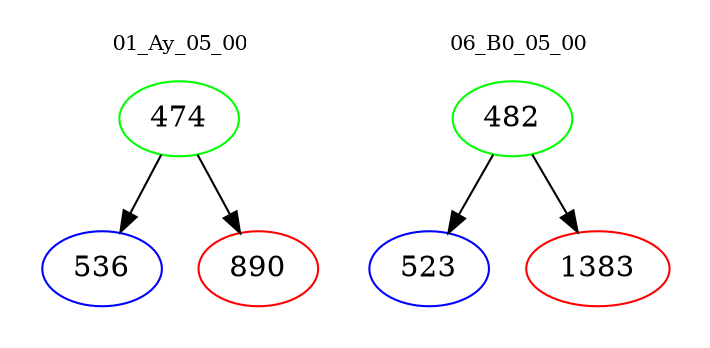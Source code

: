 digraph{
subgraph cluster_0 {
color = white
label = "01_Ay_05_00";
fontsize=10;
T0_474 [label="474", color="green"]
T0_474 -> T0_536 [color="black"]
T0_536 [label="536", color="blue"]
T0_474 -> T0_890 [color="black"]
T0_890 [label="890", color="red"]
}
subgraph cluster_1 {
color = white
label = "06_B0_05_00";
fontsize=10;
T1_482 [label="482", color="green"]
T1_482 -> T1_523 [color="black"]
T1_523 [label="523", color="blue"]
T1_482 -> T1_1383 [color="black"]
T1_1383 [label="1383", color="red"]
}
}
